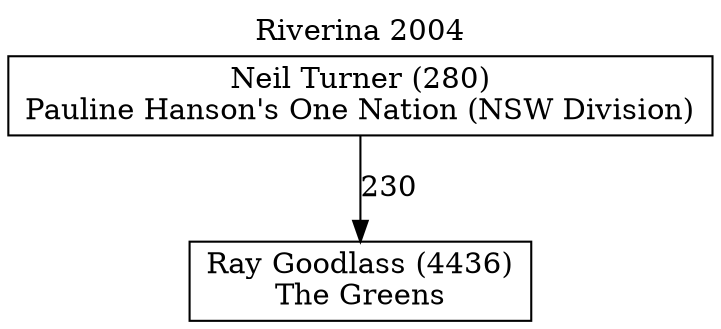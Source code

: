 // House preference flow
digraph "Ray Goodlass (4436)_Riverina_2004" {
	graph [label="Riverina 2004" labelloc=t mclimit=10]
	node [shape=box]
	"Neil Turner (280)" [label="Neil Turner (280)
Pauline Hanson's One Nation (NSW Division)"]
	"Ray Goodlass (4436)" [label="Ray Goodlass (4436)
The Greens"]
	"Neil Turner (280)" -> "Ray Goodlass (4436)" [label=230]
}
